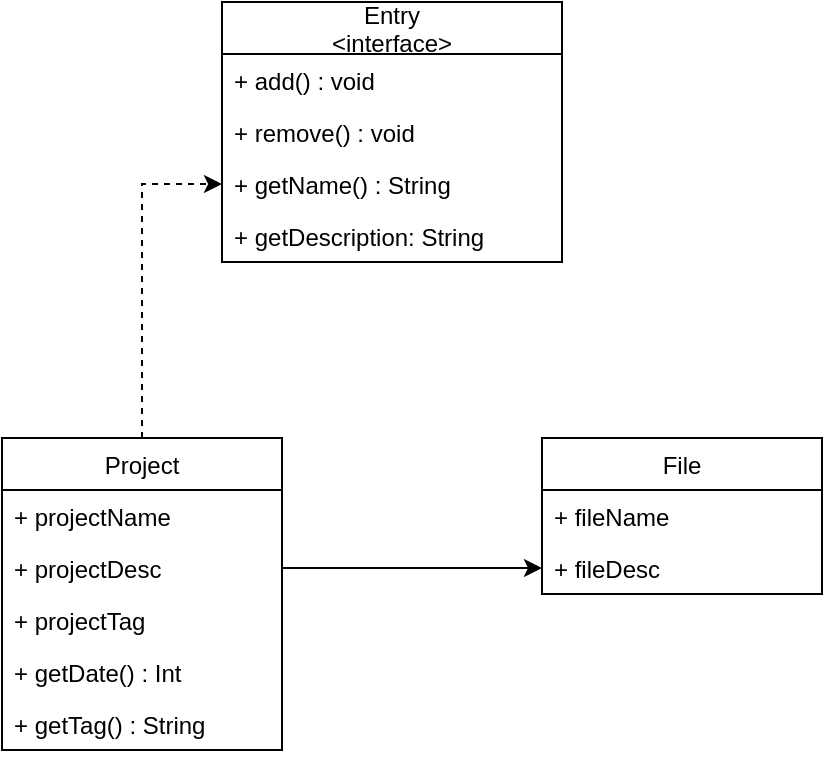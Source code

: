 <mxfile version="12.2.6" type="device" pages="1"><diagram id="E86t8j9-xB5MiwCMg-Vc" name="Page-1"><mxGraphModel dx="543" dy="755" grid="1" gridSize="10" guides="1" tooltips="1" connect="1" arrows="1" fold="1" page="1" pageScale="1" pageWidth="850" pageHeight="1100" math="0" shadow="0"><root><mxCell id="0"/><mxCell id="1" parent="0"/><mxCell id="fdj8ngaBFmzqA9PsN-rn-2" value="Entry&#10;&lt;interface&gt;" style="swimlane;fontStyle=0;childLayout=stackLayout;horizontal=1;startSize=26;fillColor=none;horizontalStack=0;resizeParent=1;resizeParentMax=0;resizeLast=0;collapsible=1;marginBottom=0;" vertex="1" parent="1"><mxGeometry x="170" y="90" width="170" height="130" as="geometry"><mxRectangle x="30" y="50" width="120" height="26" as="alternateBounds"/></mxGeometry></mxCell><mxCell id="fdj8ngaBFmzqA9PsN-rn-25" value="+ add() : void" style="text;strokeColor=none;fillColor=none;align=left;verticalAlign=top;spacingLeft=4;spacingRight=4;overflow=hidden;rotatable=0;points=[[0,0.5],[1,0.5]];portConstraint=eastwest;" vertex="1" parent="fdj8ngaBFmzqA9PsN-rn-2"><mxGeometry y="26" width="170" height="26" as="geometry"/></mxCell><mxCell id="fdj8ngaBFmzqA9PsN-rn-3" value="+ remove() : void" style="text;strokeColor=none;fillColor=none;align=left;verticalAlign=top;spacingLeft=4;spacingRight=4;overflow=hidden;rotatable=0;points=[[0,0.5],[1,0.5]];portConstraint=eastwest;" vertex="1" parent="fdj8ngaBFmzqA9PsN-rn-2"><mxGeometry y="52" width="170" height="26" as="geometry"/></mxCell><mxCell id="fdj8ngaBFmzqA9PsN-rn-4" value="+ getName() : String" style="text;strokeColor=none;fillColor=none;align=left;verticalAlign=top;spacingLeft=4;spacingRight=4;overflow=hidden;rotatable=0;points=[[0,0.5],[1,0.5]];portConstraint=eastwest;" vertex="1" parent="fdj8ngaBFmzqA9PsN-rn-2"><mxGeometry y="78" width="170" height="26" as="geometry"/></mxCell><mxCell id="fdj8ngaBFmzqA9PsN-rn-5" value="+ getDescription: String" style="text;strokeColor=none;fillColor=none;align=left;verticalAlign=top;spacingLeft=4;spacingRight=4;overflow=hidden;rotatable=0;points=[[0,0.5],[1,0.5]];portConstraint=eastwest;" vertex="1" parent="fdj8ngaBFmzqA9PsN-rn-2"><mxGeometry y="104" width="170" height="26" as="geometry"/></mxCell><mxCell id="fdj8ngaBFmzqA9PsN-rn-6" value="File" style="swimlane;fontStyle=0;childLayout=stackLayout;horizontal=1;startSize=26;fillColor=none;horizontalStack=0;resizeParent=1;resizeParentMax=0;resizeLast=0;collapsible=1;marginBottom=0;" vertex="1" parent="1"><mxGeometry x="330" y="308" width="140" height="78" as="geometry"/></mxCell><mxCell id="fdj8ngaBFmzqA9PsN-rn-7" value="+ fileName" style="text;strokeColor=none;fillColor=none;align=left;verticalAlign=top;spacingLeft=4;spacingRight=4;overflow=hidden;rotatable=0;points=[[0,0.5],[1,0.5]];portConstraint=eastwest;" vertex="1" parent="fdj8ngaBFmzqA9PsN-rn-6"><mxGeometry y="26" width="140" height="26" as="geometry"/></mxCell><mxCell id="fdj8ngaBFmzqA9PsN-rn-8" value="+ fileDesc" style="text;strokeColor=none;fillColor=none;align=left;verticalAlign=top;spacingLeft=4;spacingRight=4;overflow=hidden;rotatable=0;points=[[0,0.5],[1,0.5]];portConstraint=eastwest;" vertex="1" parent="fdj8ngaBFmzqA9PsN-rn-6"><mxGeometry y="52" width="140" height="26" as="geometry"/></mxCell><mxCell id="fdj8ngaBFmzqA9PsN-rn-28" style="edgeStyle=orthogonalEdgeStyle;rounded=0;orthogonalLoop=1;jettySize=auto;html=1;entryX=0;entryY=0.5;entryDx=0;entryDy=0;dashed=1;" edge="1" parent="1" source="fdj8ngaBFmzqA9PsN-rn-10" target="fdj8ngaBFmzqA9PsN-rn-4"><mxGeometry relative="1" as="geometry"/></mxCell><mxCell id="fdj8ngaBFmzqA9PsN-rn-10" value="Project" style="swimlane;fontStyle=0;childLayout=stackLayout;horizontal=1;startSize=26;fillColor=none;horizontalStack=0;resizeParent=1;resizeParentMax=0;resizeLast=0;collapsible=1;marginBottom=0;" vertex="1" parent="1"><mxGeometry x="60" y="308" width="140" height="156" as="geometry"/></mxCell><mxCell id="fdj8ngaBFmzqA9PsN-rn-11" value="+ projectName" style="text;strokeColor=none;fillColor=none;align=left;verticalAlign=top;spacingLeft=4;spacingRight=4;overflow=hidden;rotatable=0;points=[[0,0.5],[1,0.5]];portConstraint=eastwest;" vertex="1" parent="fdj8ngaBFmzqA9PsN-rn-10"><mxGeometry y="26" width="140" height="26" as="geometry"/></mxCell><mxCell id="fdj8ngaBFmzqA9PsN-rn-29" value="+ projectDesc" style="text;strokeColor=none;fillColor=none;align=left;verticalAlign=top;spacingLeft=4;spacingRight=4;overflow=hidden;rotatable=0;points=[[0,0.5],[1,0.5]];portConstraint=eastwest;" vertex="1" parent="fdj8ngaBFmzqA9PsN-rn-10"><mxGeometry y="52" width="140" height="26" as="geometry"/></mxCell><mxCell id="fdj8ngaBFmzqA9PsN-rn-31" value="+ projectTag" style="text;strokeColor=none;fillColor=none;align=left;verticalAlign=top;spacingLeft=4;spacingRight=4;overflow=hidden;rotatable=0;points=[[0,0.5],[1,0.5]];portConstraint=eastwest;" vertex="1" parent="fdj8ngaBFmzqA9PsN-rn-10"><mxGeometry y="78" width="140" height="26" as="geometry"/></mxCell><mxCell id="fdj8ngaBFmzqA9PsN-rn-30" value="+ getDate() : Int" style="text;strokeColor=none;fillColor=none;align=left;verticalAlign=top;spacingLeft=4;spacingRight=4;overflow=hidden;rotatable=0;points=[[0,0.5],[1,0.5]];portConstraint=eastwest;" vertex="1" parent="fdj8ngaBFmzqA9PsN-rn-10"><mxGeometry y="104" width="140" height="26" as="geometry"/></mxCell><mxCell id="fdj8ngaBFmzqA9PsN-rn-12" value="+ getTag() : String" style="text;strokeColor=none;fillColor=none;align=left;verticalAlign=top;spacingLeft=4;spacingRight=4;overflow=hidden;rotatable=0;points=[[0,0.5],[1,0.5]];portConstraint=eastwest;" vertex="1" parent="fdj8ngaBFmzqA9PsN-rn-10"><mxGeometry y="130" width="140" height="26" as="geometry"/></mxCell><mxCell id="fdj8ngaBFmzqA9PsN-rn-27" style="edgeStyle=orthogonalEdgeStyle;rounded=0;orthogonalLoop=1;jettySize=auto;html=1;entryX=0;entryY=0.5;entryDx=0;entryDy=0;" edge="1" parent="1" target="fdj8ngaBFmzqA9PsN-rn-8"><mxGeometry relative="1" as="geometry"><mxPoint x="200" y="373" as="sourcePoint"/><Array as="points"><mxPoint x="200" y="373"/></Array></mxGeometry></mxCell></root></mxGraphModel></diagram></mxfile>